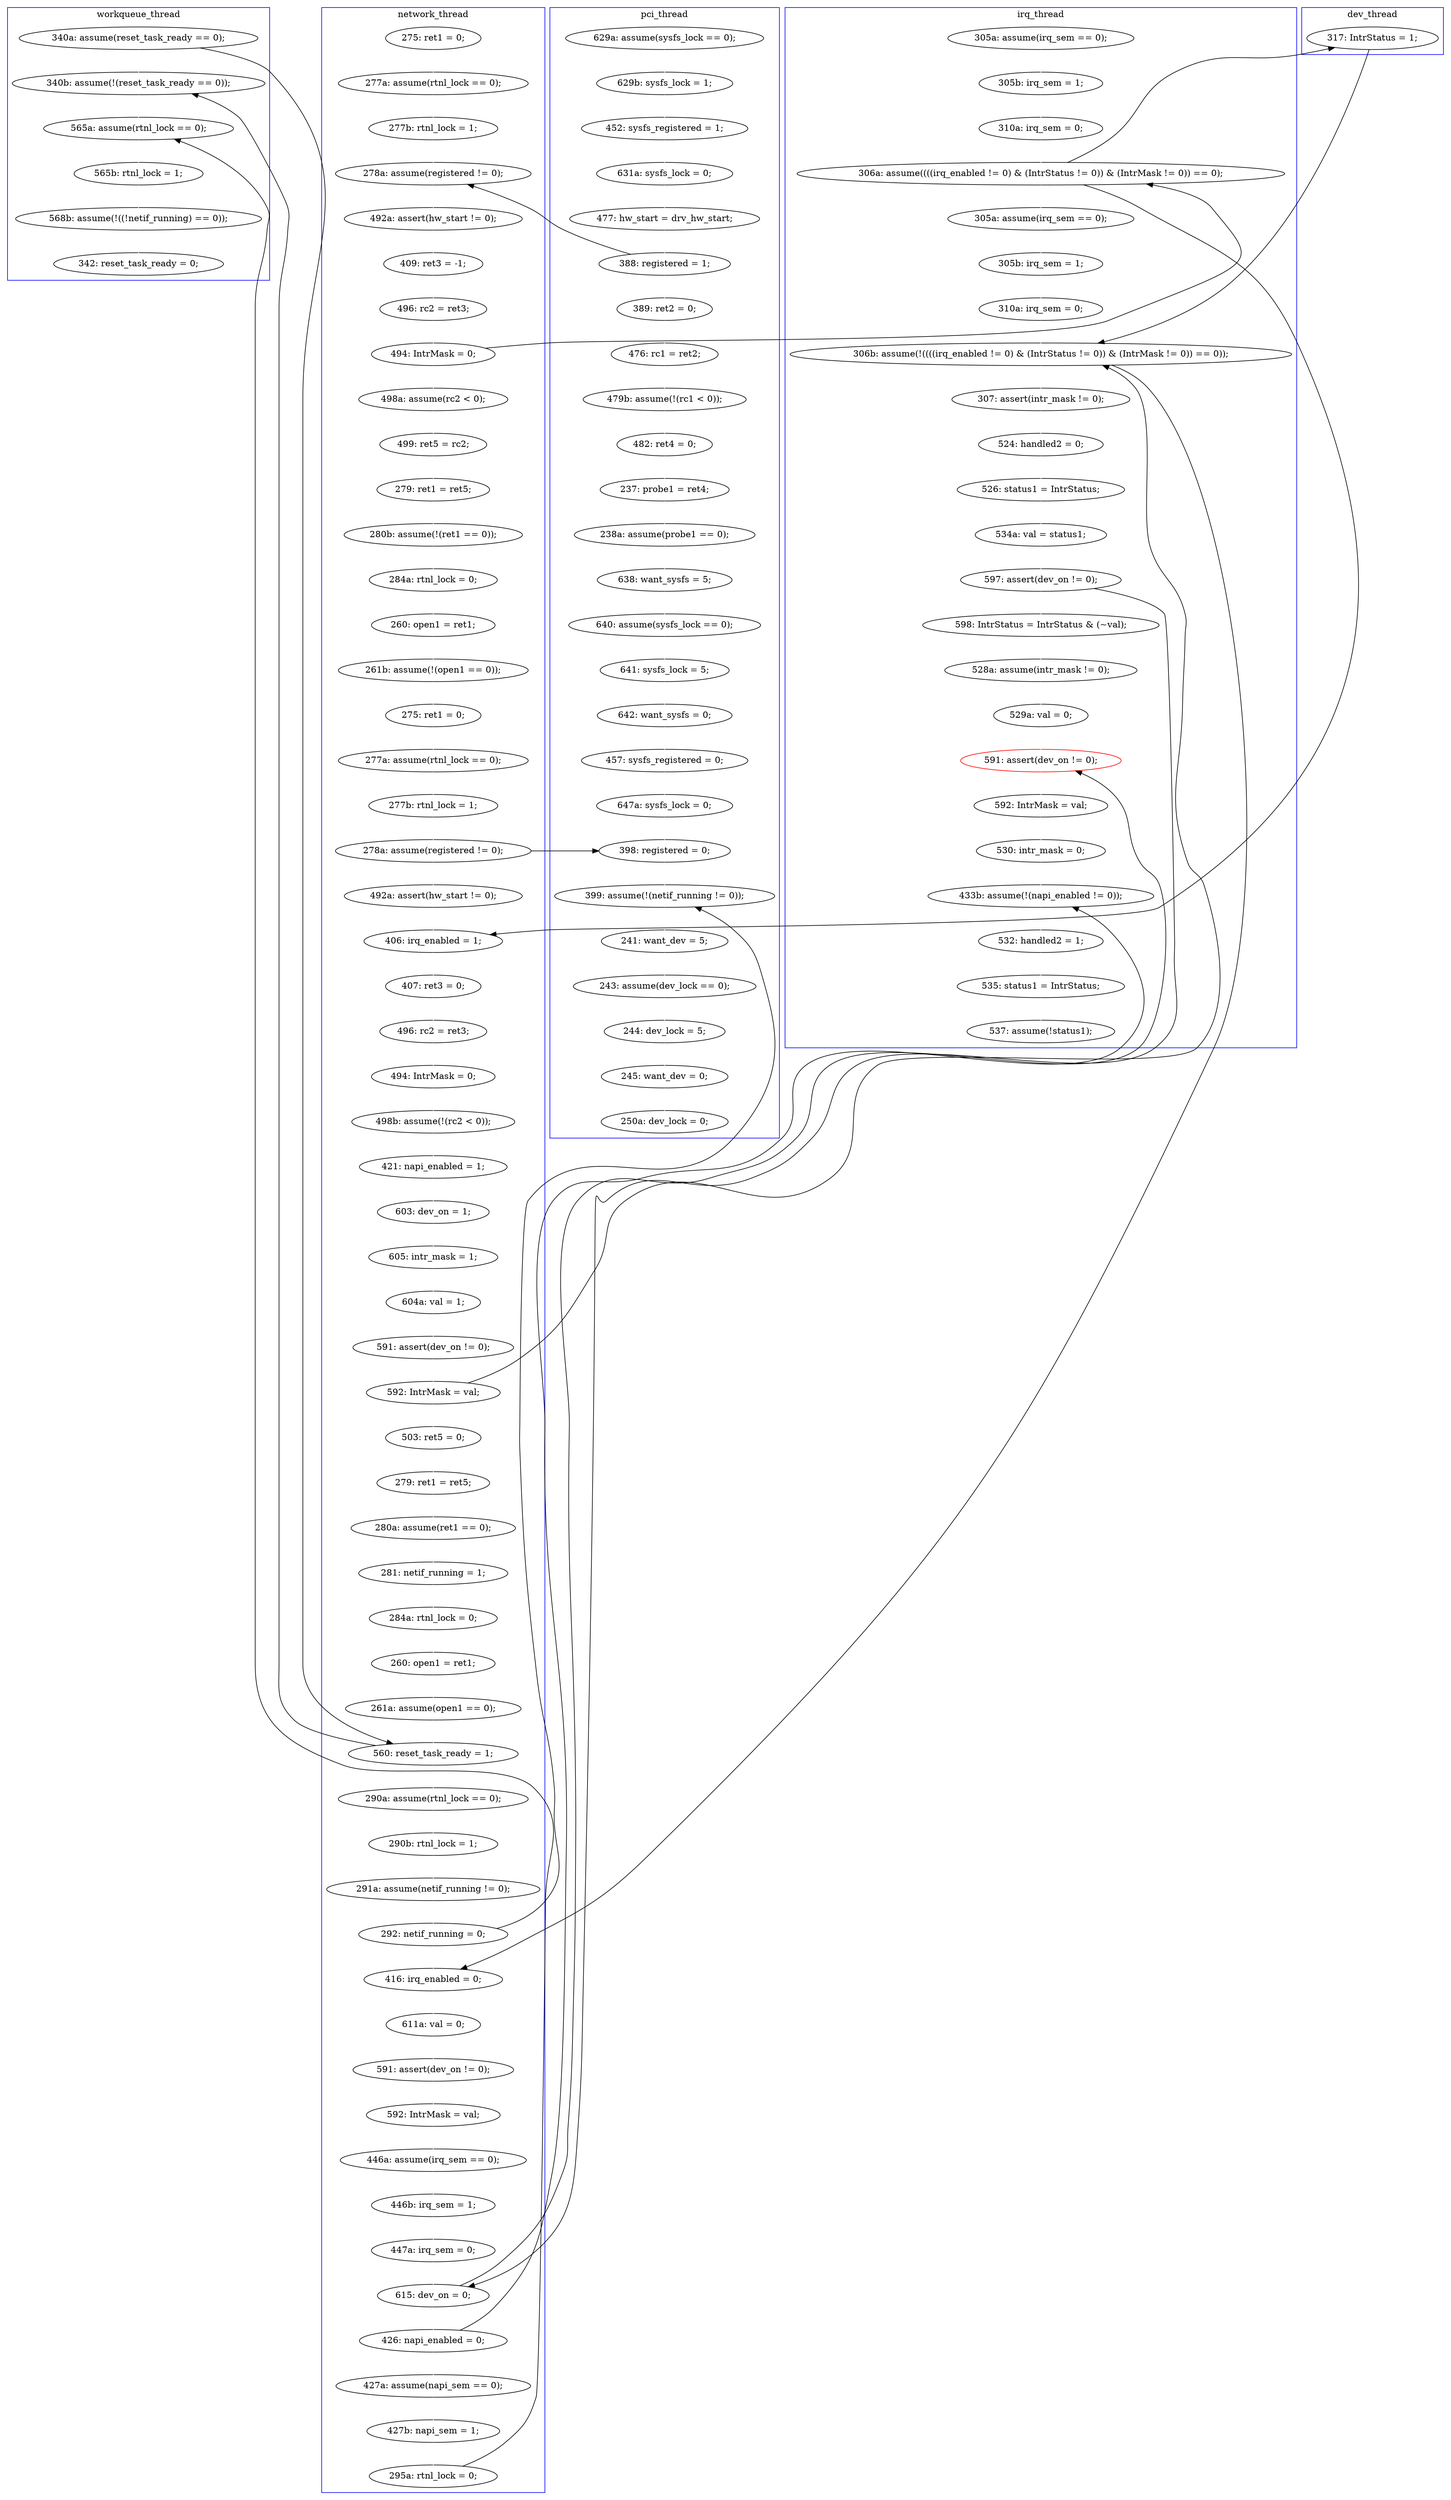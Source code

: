 digraph Counterexample {
	137 -> 156 [color = black, style = solid, constraint = false]
	145 -> 173 [color = white, style = solid]
	242 -> 244 [color = white, style = solid]
	167 -> 168 [color = white, style = solid]
	247 -> 248 [color = white, style = solid]
	122 -> 125 [color = white, style = solid]
	36 -> 40 [color = white, style = solid]
	42 -> 49 [color = white, style = solid]
	68 -> 69 [color = white, style = solid]
	48 -> 185 [color = white, style = solid]
	216 -> 217 [color = white, style = solid]
	154 -> 156 [color = white, style = solid]
	233 -> 234 [color = white, style = solid]
	50 -> 53 [color = white, style = solid]
	258 -> 259 [color = white, style = solid]
	222 -> 223 [color = white, style = solid]
	188 -> 189 [color = white, style = solid]
	231 -> 235 [color = white, style = solid]
	198 -> 201 [color = white, style = solid]
	261 -> 297 [color = white, style = solid]
	269 -> 279 [color = white, style = solid]
	173 -> 174 [color = white, style = solid]
	191 -> 193 [color = white, style = solid]
	47 -> 48 [color = white, style = solid]
	136 -> 137 [color = white, style = solid]
	152 -> 153 [color = white, style = solid]
	217 -> 222 [color = white, style = solid]
	288 -> 289 [color = white, style = solid]
	267 -> 269 [color = white, style = solid]
	141 -> 144 [color = white, style = solid]
	174 -> 177 [color = white, style = solid]
	89 -> 221 [color = white, style = solid]
	194 -> 282 [color = black, style = solid, constraint = false]
	78 -> 101 [color = white, style = solid]
	226 -> 231 [color = black, style = solid, constraint = false]
	96 -> 116 [color = black, style = solid, constraint = false]
	190 -> 191 [color = white, style = solid]
	249 -> 267 [color = white, style = solid]
	259 -> 261 [color = white, style = solid]
	286 -> 287 [color = white, style = solid]
	147 -> 156 [color = black, style = solid, constraint = false]
	70 -> 73 [color = white, style = solid]
	101 -> 102 [color = white, style = solid]
	118 -> 120 [color = white, style = solid]
	117 -> 118 [color = white, style = solid]
	157 -> 162 [color = white, style = solid]
	74 -> 75 [color = white, style = solid]
	75 -> 78 [color = white, style = solid]
	140 -> 141 [color = white, style = solid]
	96 -> 152 [color = white, style = solid]
	165 -> 167 [color = white, style = solid]
	64 -> 66 [color = white, style = solid]
	66 -> 68 [color = white, style = solid]
	224 -> 226 [color = white, style = solid]
	66 -> 96 [color = black, style = solid, constraint = false]
	193 -> 194 [color = white, style = solid]
	235 -> 237 [color = white, style = solid]
	210 -> 214 [color = white, style = solid]
	58 -> 63 [color = white, style = solid]
	244 -> 250 [color = white, style = solid]
	221 -> 258 [color = white, style = solid]
	232 -> 242 [color = black, style = solid, constraint = false]
	226 -> 232 [color = white, style = solid]
	103 -> 105 [color = white, style = solid]
	156 -> 210 [color = black, style = solid, constraint = false]
	168 -> 171 [color = white, style = solid]
	89 -> 181 [color = black, style = solid, constraint = false]
	105 -> 110 [color = white, style = solid]
	194 -> 210 [color = white, style = solid]
	63 -> 64 [color = white, style = solid]
	201 -> 209 [color = white, style = solid]
	248 -> 249 [color = white, style = solid]
	32 -> 36 [color = white, style = solid]
	172 -> 231 [color = white, style = solid]
	189 -> 198 [color = white, style = solid]
	214 -> 216 [color = white, style = solid]
	40 -> 47 [color = white, style = solid]
	144 -> 145 [color = white, style = solid]
	120 -> 122 [color = white, style = solid]
	185 -> 188 [color = white, style = solid]
	73 -> 74 [color = white, style = solid]
	162 -> 163 [color = white, style = solid]
	27 -> 28 [color = white, style = solid]
	93 -> 94 [color = white, style = solid]
	130 -> 131 [color = white, style = solid]
	237 -> 242 [color = white, style = solid]
	232 -> 233 [color = white, style = solid]
	153 -> 154 [color = white, style = solid]
	163 -> 165 [color = white, style = solid]
	125 -> 129 [color = white, style = solid]
	137 -> 140 [color = white, style = solid]
	279 -> 282 [color = white, style = solid]
	177 -> 181 [color = white, style = solid]
	156 -> 157 [color = white, style = solid]
	223 -> 224 [color = white, style = solid]
	282 -> 285 [color = white, style = solid]
	28 -> 32 [color = white, style = solid]
	250 -> 272 [color = white, style = solid]
	181 -> 190 [color = white, style = solid]
	285 -> 286 [color = white, style = solid]
	96 -> 147 [color = black, style = solid, constraint = false]
	167 -> 226 [color = black, style = solid, constraint = false]
	171 -> 172 [color = white, style = solid]
	234 -> 246 [color = white, style = solid]
	105 -> 279 [color = black, style = solid, constraint = false]
	110 -> 116 [color = white, style = solid]
	181 -> 221 [color = black, style = solid, constraint = false]
	209 -> 247 [color = white, style = solid]
	129 -> 130 [color = white, style = solid]
	102 -> 103 [color = white, style = solid]
	94 -> 96 [color = white, style = solid]
	47 -> 53 [color = black, style = solid, constraint = false]
	53 -> 58 [color = white, style = solid]
	69 -> 70 [color = white, style = solid]
	131 -> 136 [color = white, style = solid]
	246 -> 258 [color = black, style = solid, constraint = false]
	116 -> 117 [color = white, style = solid]
	49 -> 50 [color = white, style = solid]
	92 -> 93 [color = white, style = solid]
	287 -> 288 [color = white, style = solid]
	subgraph cluster7 {
		label = dev_thread
		color = blue
		147  [label = "317: IntrStatus = 1;"]
	}
	subgraph cluster5 {
		label = workqueue_thread
		color = blue
		259  [label = "565b: rtnl_lock = 1;"]
		261  [label = "568b: assume(!((!netif_running) == 0));"]
		297  [label = "342: reset_task_ready = 0;"]
		89  [label = "340a: assume(reset_task_ready == 0);"]
		221  [label = "340b: assume(!(reset_task_ready == 0));"]
		258  [label = "565a: assume(rtnl_lock == 0);"]
	}
	subgraph cluster1 {
		label = pci_thread
		color = blue
		287  [label = "244: dev_lock = 5;"]
		286  [label = "243: assume(dev_lock == 0);"]
		285  [label = "241: want_dev = 5;"]
		289  [label = "250a: dev_lock = 0;"]
		48  [label = "389: ret2 = 0;"]
		27  [label = "629a: assume(sysfs_lock == 0);"]
		288  [label = "245: want_dev = 0;"]
		282  [label = "399: assume(!(netif_running != 0));"]
		201  [label = "238a: assume(probe1 == 0);"]
		47  [label = "388: registered = 1;"]
		32  [label = "452: sysfs_registered = 1;"]
		36  [label = "631a: sysfs_lock = 0;"]
		269  [label = "647a: sysfs_lock = 0;"]
		209  [label = "638: want_sysfs = 5;"]
		185  [label = "476: rc1 = ret2;"]
		188  [label = "479b: assume(!(rc1 < 0));"]
		189  [label = "482: ret4 = 0;"]
		279  [label = "398: registered = 0;"]
		40  [label = "477: hw_start = drv_hw_start;"]
		248  [label = "641: sysfs_lock = 5;"]
		198  [label = "237: probe1 = ret4;"]
		28  [label = "629b: sysfs_lock = 1;"]
		267  [label = "457: sysfs_registered = 0;"]
		247  [label = "640: assume(sysfs_lock == 0);"]
		249  [label = "642: want_sysfs = 0;"]
	}
	subgraph cluster3 {
		label = irq_thread
		color = blue
		250  [label = "535: status1 = IntrStatus;"]
		154  [label = "310a: irq_sem = 0;"]
		96  [label = "306a: assume((((irq_enabled != 0) & (IntrStatus != 0)) & (IntrMask != 0)) == 0);"]
		171  [label = "528a: assume(intr_mask != 0);"]
		153  [label = "305b: irq_sem = 1;"]
		242  [label = "433b: assume(!(napi_enabled != 0));"]
		244  [label = "532: handled2 = 1;"]
		172  [label = "529a: val = 0;"]
		156  [label = "306b: assume(!((((irq_enabled != 0) & (IntrStatus != 0)) & (IntrMask != 0)) == 0));"]
		167  [label = "597: assert(dev_on != 0);"]
		168  [label = "598: IntrStatus = IntrStatus & (~val);"]
		237  [label = "530: intr_mask = 0;"]
		163  [label = "526: status1 = IntrStatus;"]
		165  [label = "534a: val = status1;"]
		94  [label = "310a: irq_sem = 0;"]
		235  [label = "592: IntrMask = val;"]
		93  [label = "305b: irq_sem = 1;"]
		272  [label = "537: assume(!status1);"]
		231  [label = "591: assert(dev_on != 0);", color = red]
		152  [label = "305a: assume(irq_sem == 0);"]
		92  [label = "305a: assume(irq_sem == 0);"]
		157  [label = "307: assert(intr_mask != 0);"]
		162  [label = "524: handled2 = 0;"]
	}
	subgraph cluster2 {
		label = network_thread
		color = blue
		53  [label = "278a: assume(registered != 0);"]
		49  [label = "277a: assume(rtnl_lock == 0);"]
		210  [label = "416: irq_enabled = 0;"]
		193  [label = "291a: assume(netif_running != 0);"]
		224  [label = "447a: irq_sem = 0;"]
		70  [label = "279: ret1 = ret5;"]
		105  [label = "278a: assume(registered != 0);"]
		131  [label = "604a: val = 1;"]
		64  [label = "496: rc2 = ret3;"]
		63  [label = "409: ret3 = -1;"]
		136  [label = "591: assert(dev_on != 0);"]
		222  [label = "446a: assume(irq_sem == 0);"]
		73  [label = "280b: assume(!(ret1 == 0));"]
		145  [label = "281: netif_running = 1;"]
		130  [label = "605: intr_mask = 1;"]
		177  [label = "261a: assume(open1 == 0);"]
		144  [label = "280a: assume(ret1 == 0);"]
		216  [label = "591: assert(dev_on != 0);"]
		101  [label = "275: ret1 = 0;"]
		174  [label = "260: open1 = ret1;"]
		103  [label = "277b: rtnl_lock = 1;"]
		69  [label = "499: ret5 = rc2;"]
		232  [label = "426: napi_enabled = 0;"]
		129  [label = "603: dev_on = 1;"]
		78  [label = "261b: assume(!(open1 == 0));"]
		223  [label = "446b: irq_sem = 1;"]
		102  [label = "277a: assume(rtnl_lock == 0);"]
		118  [label = "496: rc2 = ret3;"]
		173  [label = "284a: rtnl_lock = 0;"]
		75  [label = "260: open1 = ret1;"]
		117  [label = "407: ret3 = 0;"]
		191  [label = "290b: rtnl_lock = 1;"]
		194  [label = "292: netif_running = 0;"]
		66  [label = "494: IntrMask = 0;"]
		122  [label = "498b: assume(!(rc2 < 0));"]
		214  [label = "611a: val = 0;"]
		74  [label = "284a: rtnl_lock = 0;"]
		110  [label = "492a: assert(hw_start != 0);"]
		181  [label = "560: reset_task_ready = 1;"]
		141  [label = "279: ret1 = ret5;"]
		116  [label = "406: irq_enabled = 1;"]
		137  [label = "592: IntrMask = val;"]
		42  [label = "275: ret1 = 0;"]
		246  [label = "295a: rtnl_lock = 0;"]
		234  [label = "427b: napi_sem = 1;"]
		190  [label = "290a: assume(rtnl_lock == 0);"]
		226  [label = "615: dev_on = 0;"]
		68  [label = "498a: assume(rc2 < 0);"]
		125  [label = "421: napi_enabled = 1;"]
		58  [label = "492a: assert(hw_start != 0);"]
		50  [label = "277b: rtnl_lock = 1;"]
		140  [label = "503: ret5 = 0;"]
		120  [label = "494: IntrMask = 0;"]
		233  [label = "427a: assume(napi_sem == 0);"]
		217  [label = "592: IntrMask = val;"]
	}
}